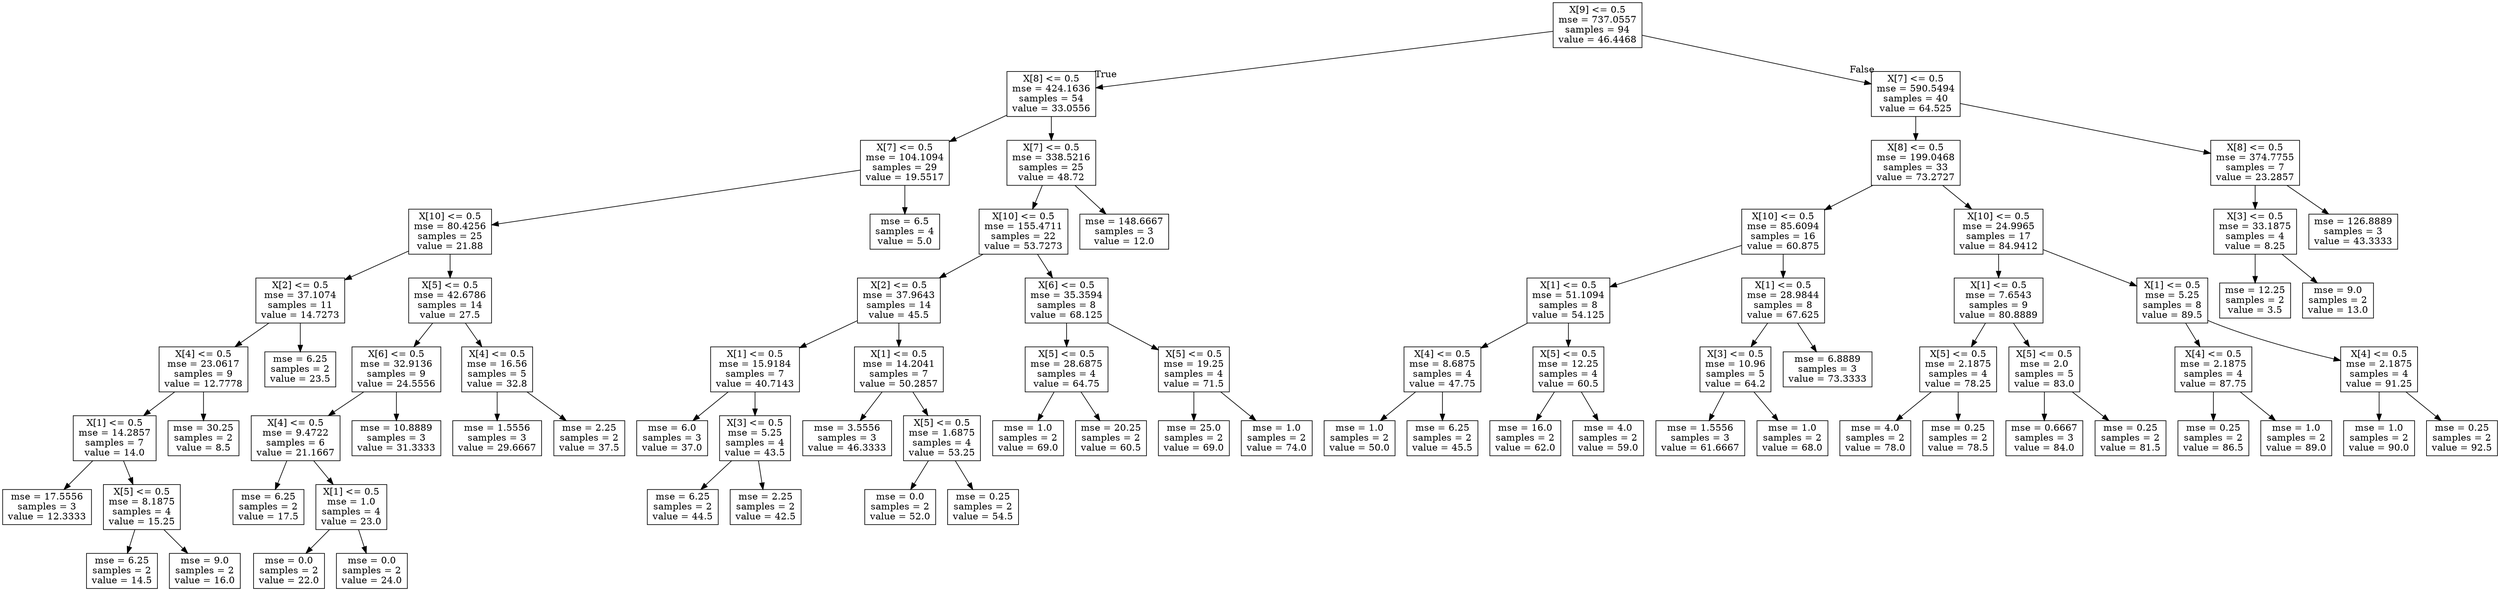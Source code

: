 digraph Tree {
node [shape=box] ;
0 [label="X[9] <= 0.5\nmse = 737.0557\nsamples = 94\nvalue = 46.4468"] ;
1 [label="X[8] <= 0.5\nmse = 424.1636\nsamples = 54\nvalue = 33.0556"] ;
0 -> 1 [labeldistance=2.5, labelangle=45, headlabel="True"] ;
2 [label="X[7] <= 0.5\nmse = 104.1094\nsamples = 29\nvalue = 19.5517"] ;
1 -> 2 ;
3 [label="X[10] <= 0.5\nmse = 80.4256\nsamples = 25\nvalue = 21.88"] ;
2 -> 3 ;
4 [label="X[2] <= 0.5\nmse = 37.1074\nsamples = 11\nvalue = 14.7273"] ;
3 -> 4 ;
5 [label="X[4] <= 0.5\nmse = 23.0617\nsamples = 9\nvalue = 12.7778"] ;
4 -> 5 ;
6 [label="X[1] <= 0.5\nmse = 14.2857\nsamples = 7\nvalue = 14.0"] ;
5 -> 6 ;
7 [label="mse = 17.5556\nsamples = 3\nvalue = 12.3333"] ;
6 -> 7 ;
8 [label="X[5] <= 0.5\nmse = 8.1875\nsamples = 4\nvalue = 15.25"] ;
6 -> 8 ;
9 [label="mse = 6.25\nsamples = 2\nvalue = 14.5"] ;
8 -> 9 ;
10 [label="mse = 9.0\nsamples = 2\nvalue = 16.0"] ;
8 -> 10 ;
11 [label="mse = 30.25\nsamples = 2\nvalue = 8.5"] ;
5 -> 11 ;
12 [label="mse = 6.25\nsamples = 2\nvalue = 23.5"] ;
4 -> 12 ;
13 [label="X[5] <= 0.5\nmse = 42.6786\nsamples = 14\nvalue = 27.5"] ;
3 -> 13 ;
14 [label="X[6] <= 0.5\nmse = 32.9136\nsamples = 9\nvalue = 24.5556"] ;
13 -> 14 ;
15 [label="X[4] <= 0.5\nmse = 9.4722\nsamples = 6\nvalue = 21.1667"] ;
14 -> 15 ;
16 [label="mse = 6.25\nsamples = 2\nvalue = 17.5"] ;
15 -> 16 ;
17 [label="X[1] <= 0.5\nmse = 1.0\nsamples = 4\nvalue = 23.0"] ;
15 -> 17 ;
18 [label="mse = 0.0\nsamples = 2\nvalue = 22.0"] ;
17 -> 18 ;
19 [label="mse = 0.0\nsamples = 2\nvalue = 24.0"] ;
17 -> 19 ;
20 [label="mse = 10.8889\nsamples = 3\nvalue = 31.3333"] ;
14 -> 20 ;
21 [label="X[4] <= 0.5\nmse = 16.56\nsamples = 5\nvalue = 32.8"] ;
13 -> 21 ;
22 [label="mse = 1.5556\nsamples = 3\nvalue = 29.6667"] ;
21 -> 22 ;
23 [label="mse = 2.25\nsamples = 2\nvalue = 37.5"] ;
21 -> 23 ;
24 [label="mse = 6.5\nsamples = 4\nvalue = 5.0"] ;
2 -> 24 ;
25 [label="X[7] <= 0.5\nmse = 338.5216\nsamples = 25\nvalue = 48.72"] ;
1 -> 25 ;
26 [label="X[10] <= 0.5\nmse = 155.4711\nsamples = 22\nvalue = 53.7273"] ;
25 -> 26 ;
27 [label="X[2] <= 0.5\nmse = 37.9643\nsamples = 14\nvalue = 45.5"] ;
26 -> 27 ;
28 [label="X[1] <= 0.5\nmse = 15.9184\nsamples = 7\nvalue = 40.7143"] ;
27 -> 28 ;
29 [label="mse = 6.0\nsamples = 3\nvalue = 37.0"] ;
28 -> 29 ;
30 [label="X[3] <= 0.5\nmse = 5.25\nsamples = 4\nvalue = 43.5"] ;
28 -> 30 ;
31 [label="mse = 6.25\nsamples = 2\nvalue = 44.5"] ;
30 -> 31 ;
32 [label="mse = 2.25\nsamples = 2\nvalue = 42.5"] ;
30 -> 32 ;
33 [label="X[1] <= 0.5\nmse = 14.2041\nsamples = 7\nvalue = 50.2857"] ;
27 -> 33 ;
34 [label="mse = 3.5556\nsamples = 3\nvalue = 46.3333"] ;
33 -> 34 ;
35 [label="X[5] <= 0.5\nmse = 1.6875\nsamples = 4\nvalue = 53.25"] ;
33 -> 35 ;
36 [label="mse = 0.0\nsamples = 2\nvalue = 52.0"] ;
35 -> 36 ;
37 [label="mse = 0.25\nsamples = 2\nvalue = 54.5"] ;
35 -> 37 ;
38 [label="X[6] <= 0.5\nmse = 35.3594\nsamples = 8\nvalue = 68.125"] ;
26 -> 38 ;
39 [label="X[5] <= 0.5\nmse = 28.6875\nsamples = 4\nvalue = 64.75"] ;
38 -> 39 ;
40 [label="mse = 1.0\nsamples = 2\nvalue = 69.0"] ;
39 -> 40 ;
41 [label="mse = 20.25\nsamples = 2\nvalue = 60.5"] ;
39 -> 41 ;
42 [label="X[5] <= 0.5\nmse = 19.25\nsamples = 4\nvalue = 71.5"] ;
38 -> 42 ;
43 [label="mse = 25.0\nsamples = 2\nvalue = 69.0"] ;
42 -> 43 ;
44 [label="mse = 1.0\nsamples = 2\nvalue = 74.0"] ;
42 -> 44 ;
45 [label="mse = 148.6667\nsamples = 3\nvalue = 12.0"] ;
25 -> 45 ;
46 [label="X[7] <= 0.5\nmse = 590.5494\nsamples = 40\nvalue = 64.525"] ;
0 -> 46 [labeldistance=2.5, labelangle=-45, headlabel="False"] ;
47 [label="X[8] <= 0.5\nmse = 199.0468\nsamples = 33\nvalue = 73.2727"] ;
46 -> 47 ;
48 [label="X[10] <= 0.5\nmse = 85.6094\nsamples = 16\nvalue = 60.875"] ;
47 -> 48 ;
49 [label="X[1] <= 0.5\nmse = 51.1094\nsamples = 8\nvalue = 54.125"] ;
48 -> 49 ;
50 [label="X[4] <= 0.5\nmse = 8.6875\nsamples = 4\nvalue = 47.75"] ;
49 -> 50 ;
51 [label="mse = 1.0\nsamples = 2\nvalue = 50.0"] ;
50 -> 51 ;
52 [label="mse = 6.25\nsamples = 2\nvalue = 45.5"] ;
50 -> 52 ;
53 [label="X[5] <= 0.5\nmse = 12.25\nsamples = 4\nvalue = 60.5"] ;
49 -> 53 ;
54 [label="mse = 16.0\nsamples = 2\nvalue = 62.0"] ;
53 -> 54 ;
55 [label="mse = 4.0\nsamples = 2\nvalue = 59.0"] ;
53 -> 55 ;
56 [label="X[1] <= 0.5\nmse = 28.9844\nsamples = 8\nvalue = 67.625"] ;
48 -> 56 ;
57 [label="X[3] <= 0.5\nmse = 10.96\nsamples = 5\nvalue = 64.2"] ;
56 -> 57 ;
58 [label="mse = 1.5556\nsamples = 3\nvalue = 61.6667"] ;
57 -> 58 ;
59 [label="mse = 1.0\nsamples = 2\nvalue = 68.0"] ;
57 -> 59 ;
60 [label="mse = 6.8889\nsamples = 3\nvalue = 73.3333"] ;
56 -> 60 ;
61 [label="X[10] <= 0.5\nmse = 24.9965\nsamples = 17\nvalue = 84.9412"] ;
47 -> 61 ;
62 [label="X[1] <= 0.5\nmse = 7.6543\nsamples = 9\nvalue = 80.8889"] ;
61 -> 62 ;
63 [label="X[5] <= 0.5\nmse = 2.1875\nsamples = 4\nvalue = 78.25"] ;
62 -> 63 ;
64 [label="mse = 4.0\nsamples = 2\nvalue = 78.0"] ;
63 -> 64 ;
65 [label="mse = 0.25\nsamples = 2\nvalue = 78.5"] ;
63 -> 65 ;
66 [label="X[5] <= 0.5\nmse = 2.0\nsamples = 5\nvalue = 83.0"] ;
62 -> 66 ;
67 [label="mse = 0.6667\nsamples = 3\nvalue = 84.0"] ;
66 -> 67 ;
68 [label="mse = 0.25\nsamples = 2\nvalue = 81.5"] ;
66 -> 68 ;
69 [label="X[1] <= 0.5\nmse = 5.25\nsamples = 8\nvalue = 89.5"] ;
61 -> 69 ;
70 [label="X[4] <= 0.5\nmse = 2.1875\nsamples = 4\nvalue = 87.75"] ;
69 -> 70 ;
71 [label="mse = 0.25\nsamples = 2\nvalue = 86.5"] ;
70 -> 71 ;
72 [label="mse = 1.0\nsamples = 2\nvalue = 89.0"] ;
70 -> 72 ;
73 [label="X[4] <= 0.5\nmse = 2.1875\nsamples = 4\nvalue = 91.25"] ;
69 -> 73 ;
74 [label="mse = 1.0\nsamples = 2\nvalue = 90.0"] ;
73 -> 74 ;
75 [label="mse = 0.25\nsamples = 2\nvalue = 92.5"] ;
73 -> 75 ;
76 [label="X[8] <= 0.5\nmse = 374.7755\nsamples = 7\nvalue = 23.2857"] ;
46 -> 76 ;
77 [label="X[3] <= 0.5\nmse = 33.1875\nsamples = 4\nvalue = 8.25"] ;
76 -> 77 ;
78 [label="mse = 12.25\nsamples = 2\nvalue = 3.5"] ;
77 -> 78 ;
79 [label="mse = 9.0\nsamples = 2\nvalue = 13.0"] ;
77 -> 79 ;
80 [label="mse = 126.8889\nsamples = 3\nvalue = 43.3333"] ;
76 -> 80 ;
}